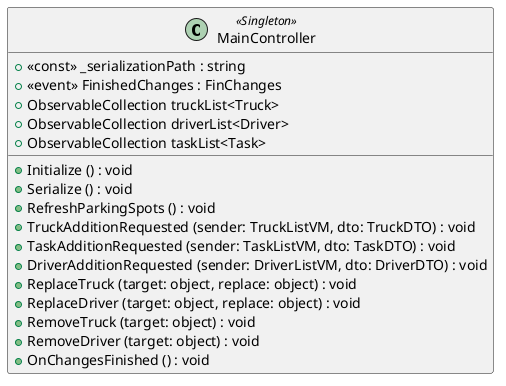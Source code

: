 @startuml
class MainController <<Singleton>> {
    + <<const>> _serializationPath : string
    + <<event>> FinishedChanges : FinChanges 
    + ObservableCollection truckList<Truck>
    + ObservableCollection driverList<Driver>
    + ObservableCollection taskList<Task>
    + Initialize () : void
    + Serialize () : void
    + RefreshParkingSpots () : void
    + TruckAdditionRequested (sender: TruckListVM, dto: TruckDTO) : void
    + TaskAdditionRequested (sender: TaskListVM, dto: TaskDTO) : void
    + DriverAdditionRequested (sender: DriverListVM, dto: DriverDTO) : void
    + ReplaceTruck (target: object, replace: object) : void
    + ReplaceDriver (target: object, replace: object) : void
    + RemoveTruck (target: object) : void
    + RemoveDriver (target: object) : void
    + OnChangesFinished () : void
}
@enduml
